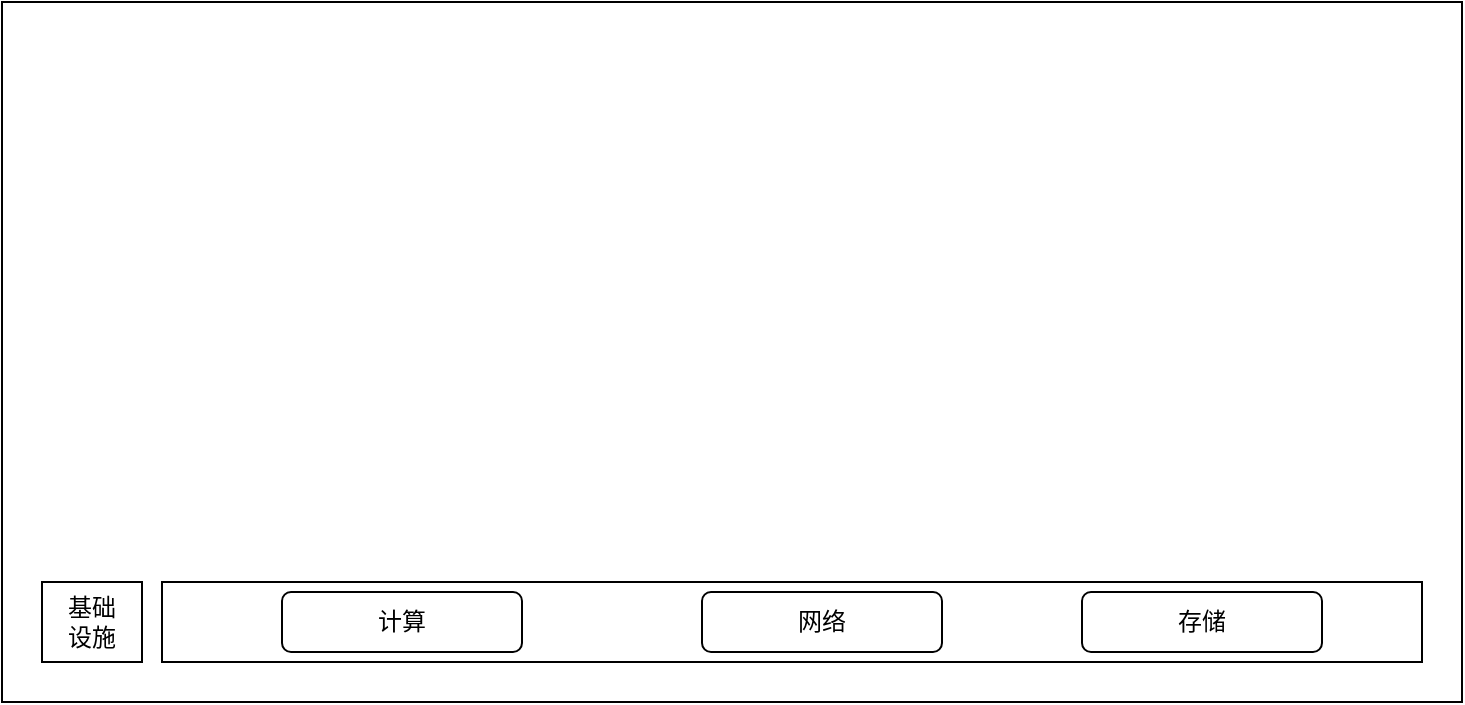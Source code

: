 <mxfile version="24.5.3" type="github">
  <diagram name="第 1 页" id="zqUAOEaz19EFo88n6Xfu">
    <mxGraphModel dx="1075" dy="464" grid="1" gridSize="10" guides="1" tooltips="1" connect="1" arrows="1" fold="1" page="1" pageScale="1" pageWidth="827" pageHeight="1169" math="0" shadow="0">
      <root>
        <mxCell id="0" />
        <mxCell id="1" parent="0" />
        <mxCell id="J7e16loEIpS3EIJHLEXg-1" value="" style="rounded=0;whiteSpace=wrap;html=1;" vertex="1" parent="1">
          <mxGeometry x="50" y="90" width="730" height="350" as="geometry" />
        </mxCell>
        <mxCell id="J7e16loEIpS3EIJHLEXg-2" value="基础&lt;div&gt;设施&lt;/div&gt;" style="rounded=0;whiteSpace=wrap;html=1;" vertex="1" parent="1">
          <mxGeometry x="70" y="380" width="50" height="40" as="geometry" />
        </mxCell>
        <mxCell id="J7e16loEIpS3EIJHLEXg-3" value="" style="rounded=0;whiteSpace=wrap;html=1;" vertex="1" parent="1">
          <mxGeometry x="130" y="380" width="630" height="40" as="geometry" />
        </mxCell>
        <mxCell id="J7e16loEIpS3EIJHLEXg-4" value="计算" style="rounded=1;whiteSpace=wrap;html=1;" vertex="1" parent="1">
          <mxGeometry x="190" y="385" width="120" height="30" as="geometry" />
        </mxCell>
        <mxCell id="J7e16loEIpS3EIJHLEXg-5" value="网络" style="rounded=1;whiteSpace=wrap;html=1;" vertex="1" parent="1">
          <mxGeometry x="400" y="385" width="120" height="30" as="geometry" />
        </mxCell>
        <mxCell id="J7e16loEIpS3EIJHLEXg-6" value="存储" style="rounded=1;whiteSpace=wrap;html=1;" vertex="1" parent="1">
          <mxGeometry x="590" y="385" width="120" height="30" as="geometry" />
        </mxCell>
      </root>
    </mxGraphModel>
  </diagram>
</mxfile>
